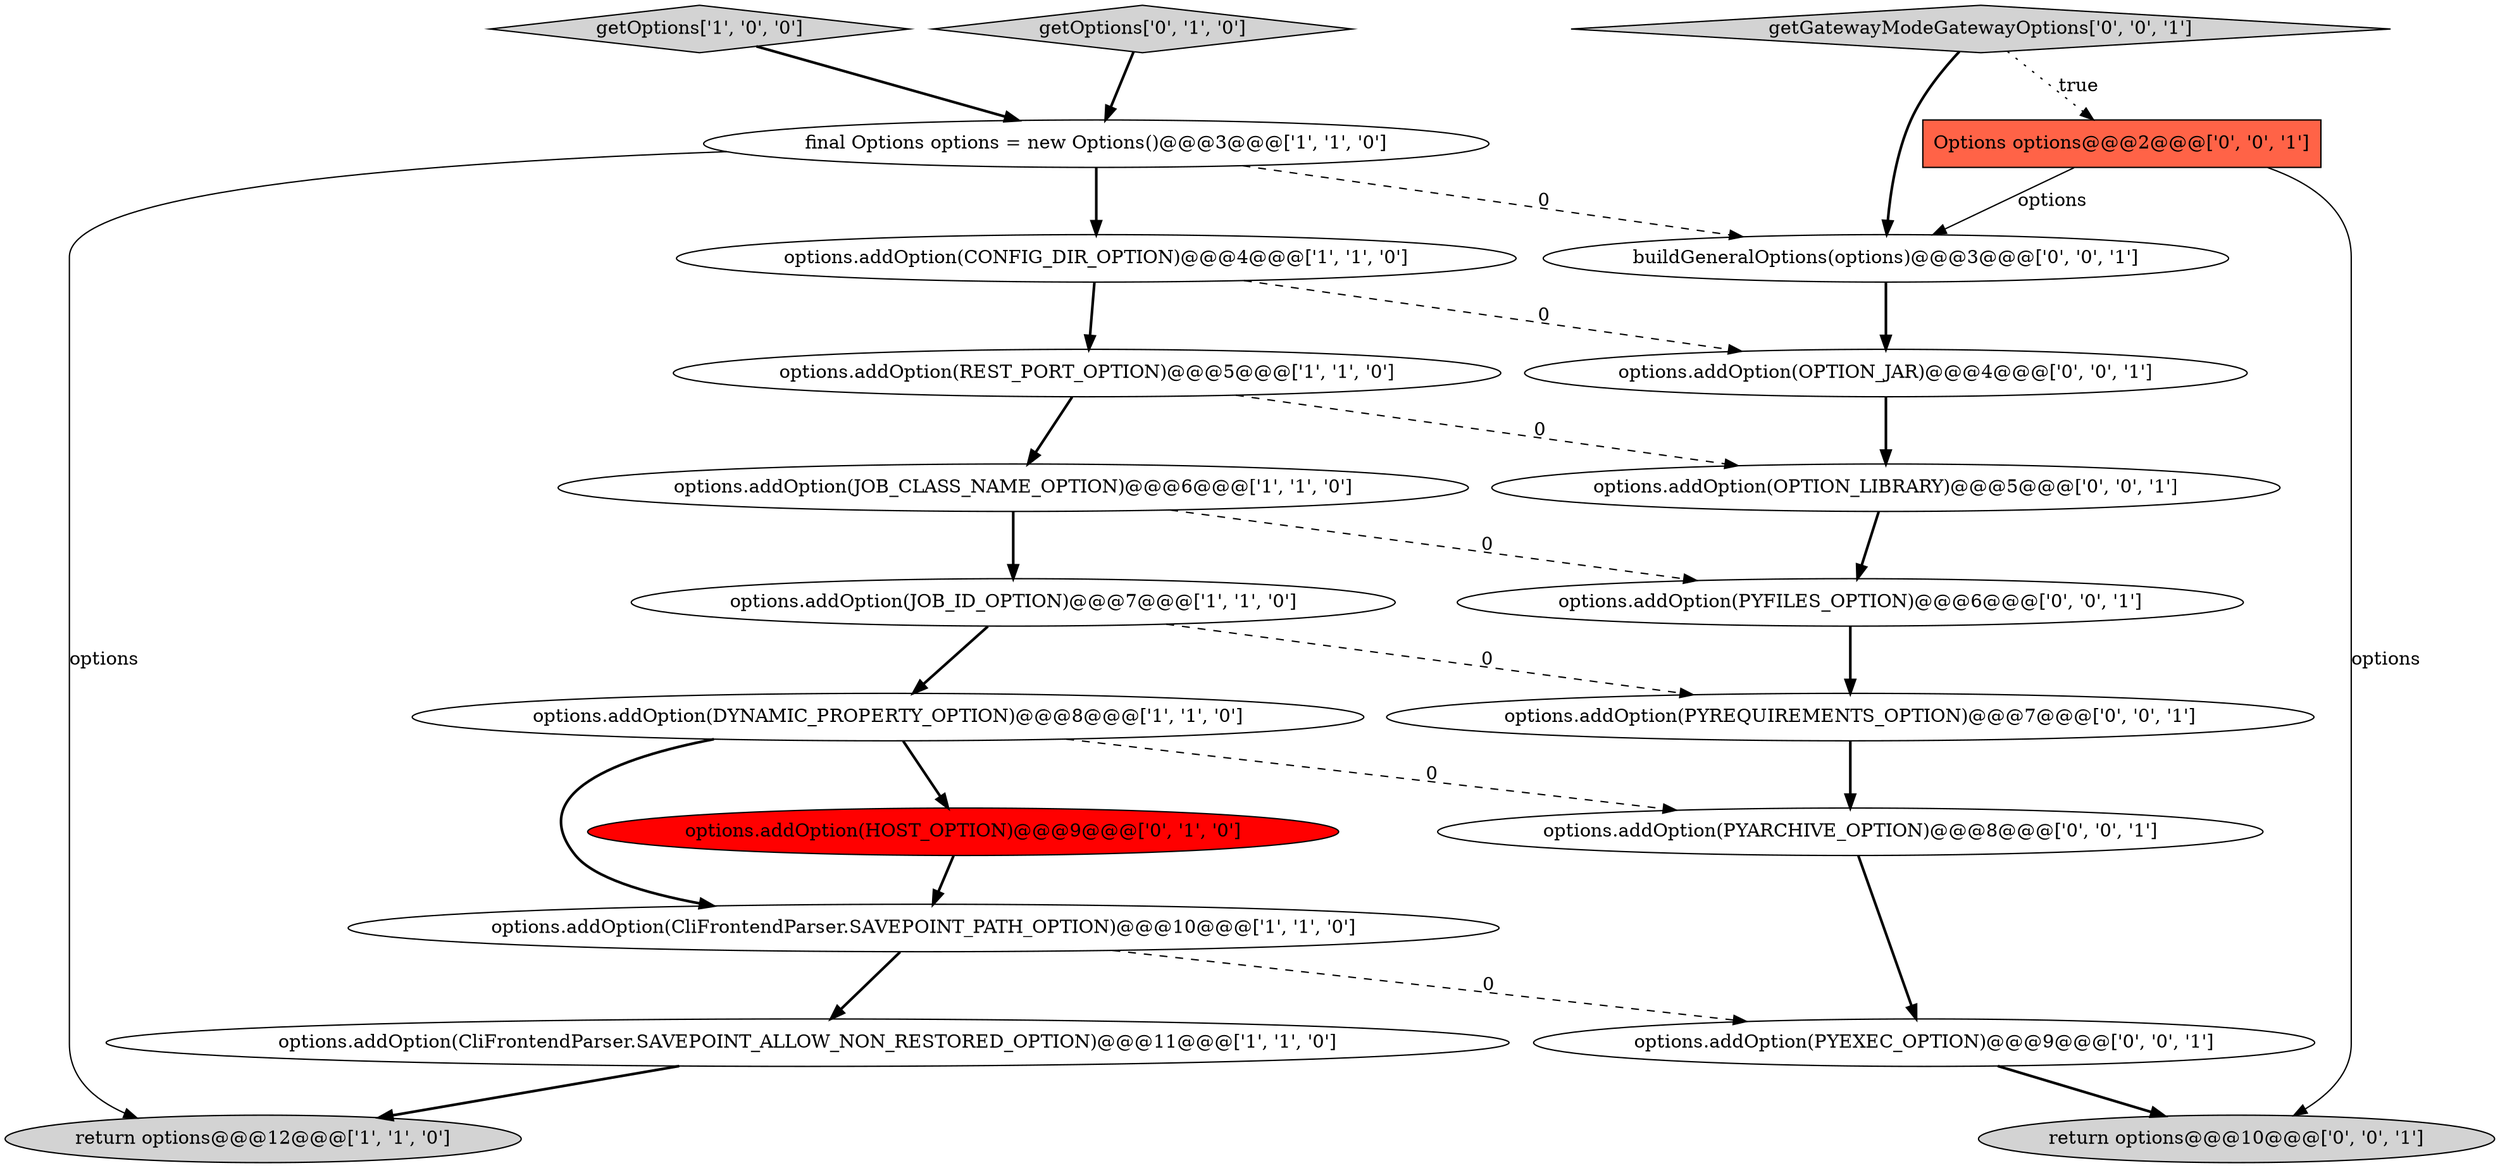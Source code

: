 digraph {
2 [style = filled, label = "getOptions['1', '0', '0']", fillcolor = lightgray, shape = diamond image = "AAA0AAABBB1BBB"];
14 [style = filled, label = "options.addOption(PYEXEC_OPTION)@@@9@@@['0', '0', '1']", fillcolor = white, shape = ellipse image = "AAA0AAABBB3BBB"];
15 [style = filled, label = "Options options@@@2@@@['0', '0', '1']", fillcolor = tomato, shape = box image = "AAA0AAABBB3BBB"];
3 [style = filled, label = "return options@@@12@@@['1', '1', '0']", fillcolor = lightgray, shape = ellipse image = "AAA0AAABBB1BBB"];
6 [style = filled, label = "options.addOption(CliFrontendParser.SAVEPOINT_ALLOW_NON_RESTORED_OPTION)@@@11@@@['1', '1', '0']", fillcolor = white, shape = ellipse image = "AAA0AAABBB1BBB"];
20 [style = filled, label = "getGatewayModeGatewayOptions['0', '0', '1']", fillcolor = lightgray, shape = diamond image = "AAA0AAABBB3BBB"];
9 [style = filled, label = "options.addOption(CONFIG_DIR_OPTION)@@@4@@@['1', '1', '0']", fillcolor = white, shape = ellipse image = "AAA0AAABBB1BBB"];
13 [style = filled, label = "options.addOption(PYREQUIREMENTS_OPTION)@@@7@@@['0', '0', '1']", fillcolor = white, shape = ellipse image = "AAA0AAABBB3BBB"];
21 [style = filled, label = "options.addOption(OPTION_JAR)@@@4@@@['0', '0', '1']", fillcolor = white, shape = ellipse image = "AAA0AAABBB3BBB"];
5 [style = filled, label = "final Options options = new Options()@@@3@@@['1', '1', '0']", fillcolor = white, shape = ellipse image = "AAA0AAABBB1BBB"];
8 [style = filled, label = "options.addOption(DYNAMIC_PROPERTY_OPTION)@@@8@@@['1', '1', '0']", fillcolor = white, shape = ellipse image = "AAA0AAABBB1BBB"];
11 [style = filled, label = "options.addOption(HOST_OPTION)@@@9@@@['0', '1', '0']", fillcolor = red, shape = ellipse image = "AAA1AAABBB2BBB"];
16 [style = filled, label = "options.addOption(PYFILES_OPTION)@@@6@@@['0', '0', '1']", fillcolor = white, shape = ellipse image = "AAA0AAABBB3BBB"];
10 [style = filled, label = "getOptions['0', '1', '0']", fillcolor = lightgray, shape = diamond image = "AAA0AAABBB2BBB"];
1 [style = filled, label = "options.addOption(CliFrontendParser.SAVEPOINT_PATH_OPTION)@@@10@@@['1', '1', '0']", fillcolor = white, shape = ellipse image = "AAA0AAABBB1BBB"];
7 [style = filled, label = "options.addOption(JOB_ID_OPTION)@@@7@@@['1', '1', '0']", fillcolor = white, shape = ellipse image = "AAA0AAABBB1BBB"];
17 [style = filled, label = "return options@@@10@@@['0', '0', '1']", fillcolor = lightgray, shape = ellipse image = "AAA0AAABBB3BBB"];
12 [style = filled, label = "options.addOption(OPTION_LIBRARY)@@@5@@@['0', '0', '1']", fillcolor = white, shape = ellipse image = "AAA0AAABBB3BBB"];
4 [style = filled, label = "options.addOption(REST_PORT_OPTION)@@@5@@@['1', '1', '0']", fillcolor = white, shape = ellipse image = "AAA0AAABBB1BBB"];
0 [style = filled, label = "options.addOption(JOB_CLASS_NAME_OPTION)@@@6@@@['1', '1', '0']", fillcolor = white, shape = ellipse image = "AAA0AAABBB1BBB"];
18 [style = filled, label = "buildGeneralOptions(options)@@@3@@@['0', '0', '1']", fillcolor = white, shape = ellipse image = "AAA0AAABBB3BBB"];
19 [style = filled, label = "options.addOption(PYARCHIVE_OPTION)@@@8@@@['0', '0', '1']", fillcolor = white, shape = ellipse image = "AAA0AAABBB3BBB"];
6->3 [style = bold, label=""];
8->19 [style = dashed, label="0"];
16->13 [style = bold, label=""];
5->9 [style = bold, label=""];
1->14 [style = dashed, label="0"];
11->1 [style = bold, label=""];
15->18 [style = solid, label="options"];
9->4 [style = bold, label=""];
0->16 [style = dashed, label="0"];
14->17 [style = bold, label=""];
12->16 [style = bold, label=""];
5->18 [style = dashed, label="0"];
7->8 [style = bold, label=""];
4->0 [style = bold, label=""];
4->12 [style = dashed, label="0"];
0->7 [style = bold, label=""];
21->12 [style = bold, label=""];
20->18 [style = bold, label=""];
8->1 [style = bold, label=""];
15->17 [style = solid, label="options"];
13->19 [style = bold, label=""];
1->6 [style = bold, label=""];
10->5 [style = bold, label=""];
19->14 [style = bold, label=""];
9->21 [style = dashed, label="0"];
7->13 [style = dashed, label="0"];
18->21 [style = bold, label=""];
5->3 [style = solid, label="options"];
8->11 [style = bold, label=""];
20->15 [style = dotted, label="true"];
2->5 [style = bold, label=""];
}

